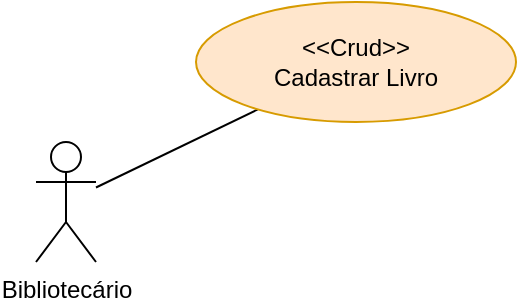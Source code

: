<mxfile version="17.4.0" type="device"><diagram id="WZ06MRLXS8K1pjKN-OSx" name="Page-1"><mxGraphModel dx="1422" dy="697" grid="1" gridSize="10" guides="1" tooltips="1" connect="1" arrows="1" fold="1" page="1" pageScale="1" pageWidth="827" pageHeight="1169" math="0" shadow="0"><root><mxCell id="0"/><mxCell id="1" parent="0"/><mxCell id="4gXLcUyAzRMXWYZWKOi_-2" style="rounded=0;orthogonalLoop=1;jettySize=auto;html=1;endArrow=none;endFill=0;" edge="1" parent="1" source="4gXLcUyAzRMXWYZWKOi_-1" target="4gXLcUyAzRMXWYZWKOi_-3"><mxGeometry relative="1" as="geometry"><mxPoint x="130" y="200" as="targetPoint"/></mxGeometry></mxCell><mxCell id="4gXLcUyAzRMXWYZWKOi_-1" value="Bibliotecário&lt;br&gt;" style="shape=umlActor;verticalLabelPosition=bottom;verticalAlign=top;html=1;outlineConnect=0;" vertex="1" parent="1"><mxGeometry x="40" y="240" width="30" height="60" as="geometry"/></mxCell><mxCell id="4gXLcUyAzRMXWYZWKOi_-3" value="&amp;lt;&amp;lt;Crud&amp;gt;&amp;gt;&lt;br&gt;Cadastrar Livro" style="ellipse;whiteSpace=wrap;html=1;strokeColor=#d79b00;fillColor=#ffe6cc;" vertex="1" parent="1"><mxGeometry x="120" y="170" width="160" height="60" as="geometry"/></mxCell></root></mxGraphModel></diagram></mxfile>